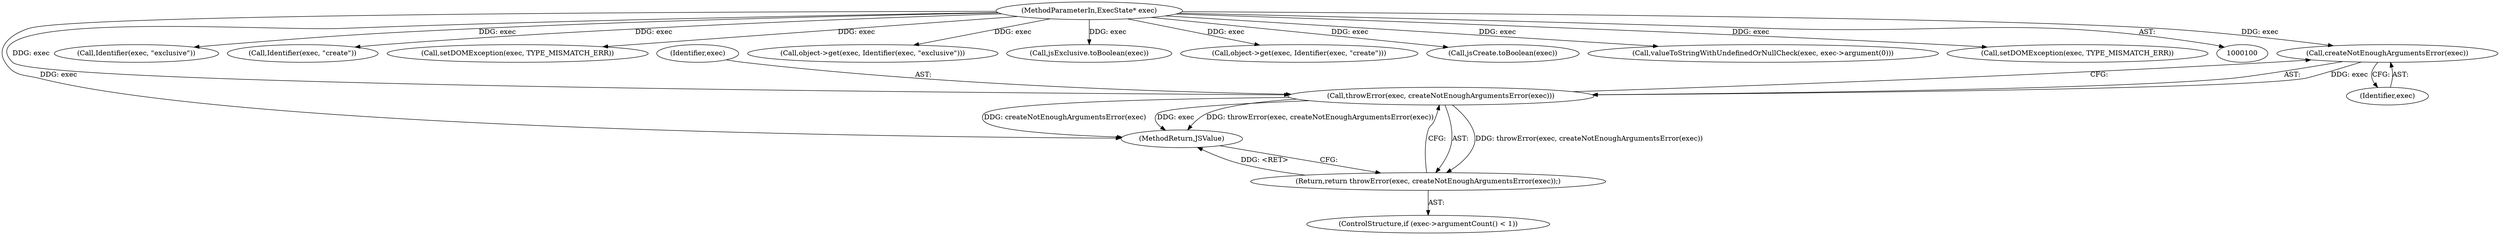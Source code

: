 digraph "0_Chrome_b944f670bb7a8a919daac497a4ea0536c954c201_2@API" {
"1000110" [label="(Call,createNotEnoughArgumentsError(exec))"];
"1000101" [label="(MethodParameterIn,ExecState* exec)"];
"1000108" [label="(Call,throwError(exec, createNotEnoughArgumentsError(exec)))"];
"1000107" [label="(Return,return throwError(exec, createNotEnoughArgumentsError(exec));)"];
"1000175" [label="(Call,Identifier(exec, \"exclusive\"))"];
"1000110" [label="(Call,createNotEnoughArgumentsError(exec))"];
"1000164" [label="(Call,Identifier(exec, \"create\"))"];
"1000201" [label="(Call,setDOMException(exec, TYPE_MISMATCH_ERR))"];
"1000101" [label="(MethodParameterIn,ExecState* exec)"];
"1000248" [label="(MethodReturn,JSValue)"];
"1000173" [label="(Call,object->get(exec, Identifier(exec, \"exclusive\")))"];
"1000179" [label="(Call,jsExclusive.toBoolean(exec))"];
"1000162" [label="(Call,object->get(exec, Identifier(exec, \"create\")))"];
"1000108" [label="(Call,throwError(exec, createNotEnoughArgumentsError(exec)))"];
"1000168" [label="(Call,jsCreate.toBoolean(exec))"];
"1000121" [label="(Call,valueToStringWithUndefinedOrNullCheck(exec, exec->argument(0)))"];
"1000107" [label="(Return,return throwError(exec, createNotEnoughArgumentsError(exec));)"];
"1000229" [label="(Call,setDOMException(exec, TYPE_MISMATCH_ERR))"];
"1000103" [label="(ControlStructure,if (exec->argumentCount() < 1))"];
"1000111" [label="(Identifier,exec)"];
"1000109" [label="(Identifier,exec)"];
"1000110" -> "1000108"  [label="AST: "];
"1000110" -> "1000111"  [label="CFG: "];
"1000111" -> "1000110"  [label="AST: "];
"1000108" -> "1000110"  [label="CFG: "];
"1000110" -> "1000108"  [label="DDG: exec"];
"1000101" -> "1000110"  [label="DDG: exec"];
"1000101" -> "1000100"  [label="AST: "];
"1000101" -> "1000248"  [label="DDG: exec"];
"1000101" -> "1000108"  [label="DDG: exec"];
"1000101" -> "1000121"  [label="DDG: exec"];
"1000101" -> "1000162"  [label="DDG: exec"];
"1000101" -> "1000164"  [label="DDG: exec"];
"1000101" -> "1000168"  [label="DDG: exec"];
"1000101" -> "1000173"  [label="DDG: exec"];
"1000101" -> "1000175"  [label="DDG: exec"];
"1000101" -> "1000179"  [label="DDG: exec"];
"1000101" -> "1000201"  [label="DDG: exec"];
"1000101" -> "1000229"  [label="DDG: exec"];
"1000108" -> "1000107"  [label="AST: "];
"1000109" -> "1000108"  [label="AST: "];
"1000107" -> "1000108"  [label="CFG: "];
"1000108" -> "1000248"  [label="DDG: throwError(exec, createNotEnoughArgumentsError(exec))"];
"1000108" -> "1000248"  [label="DDG: createNotEnoughArgumentsError(exec)"];
"1000108" -> "1000248"  [label="DDG: exec"];
"1000108" -> "1000107"  [label="DDG: throwError(exec, createNotEnoughArgumentsError(exec))"];
"1000107" -> "1000103"  [label="AST: "];
"1000248" -> "1000107"  [label="CFG: "];
"1000107" -> "1000248"  [label="DDG: <RET>"];
}
